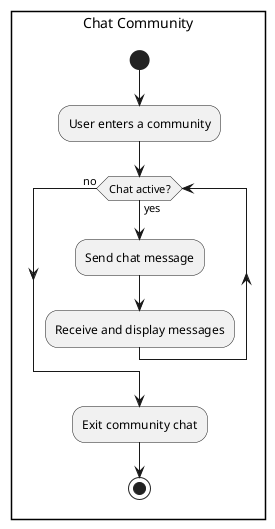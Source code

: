 @startuml Chat in a Community

rectangle "Chat Community"  {
    start
    :User enters a community;
    while (Chat active?) is (yes)
    :Send chat message;
    :Receive and display messages;
    endwhile (no)
    :Exit community chat;
    stop
}

@enduml